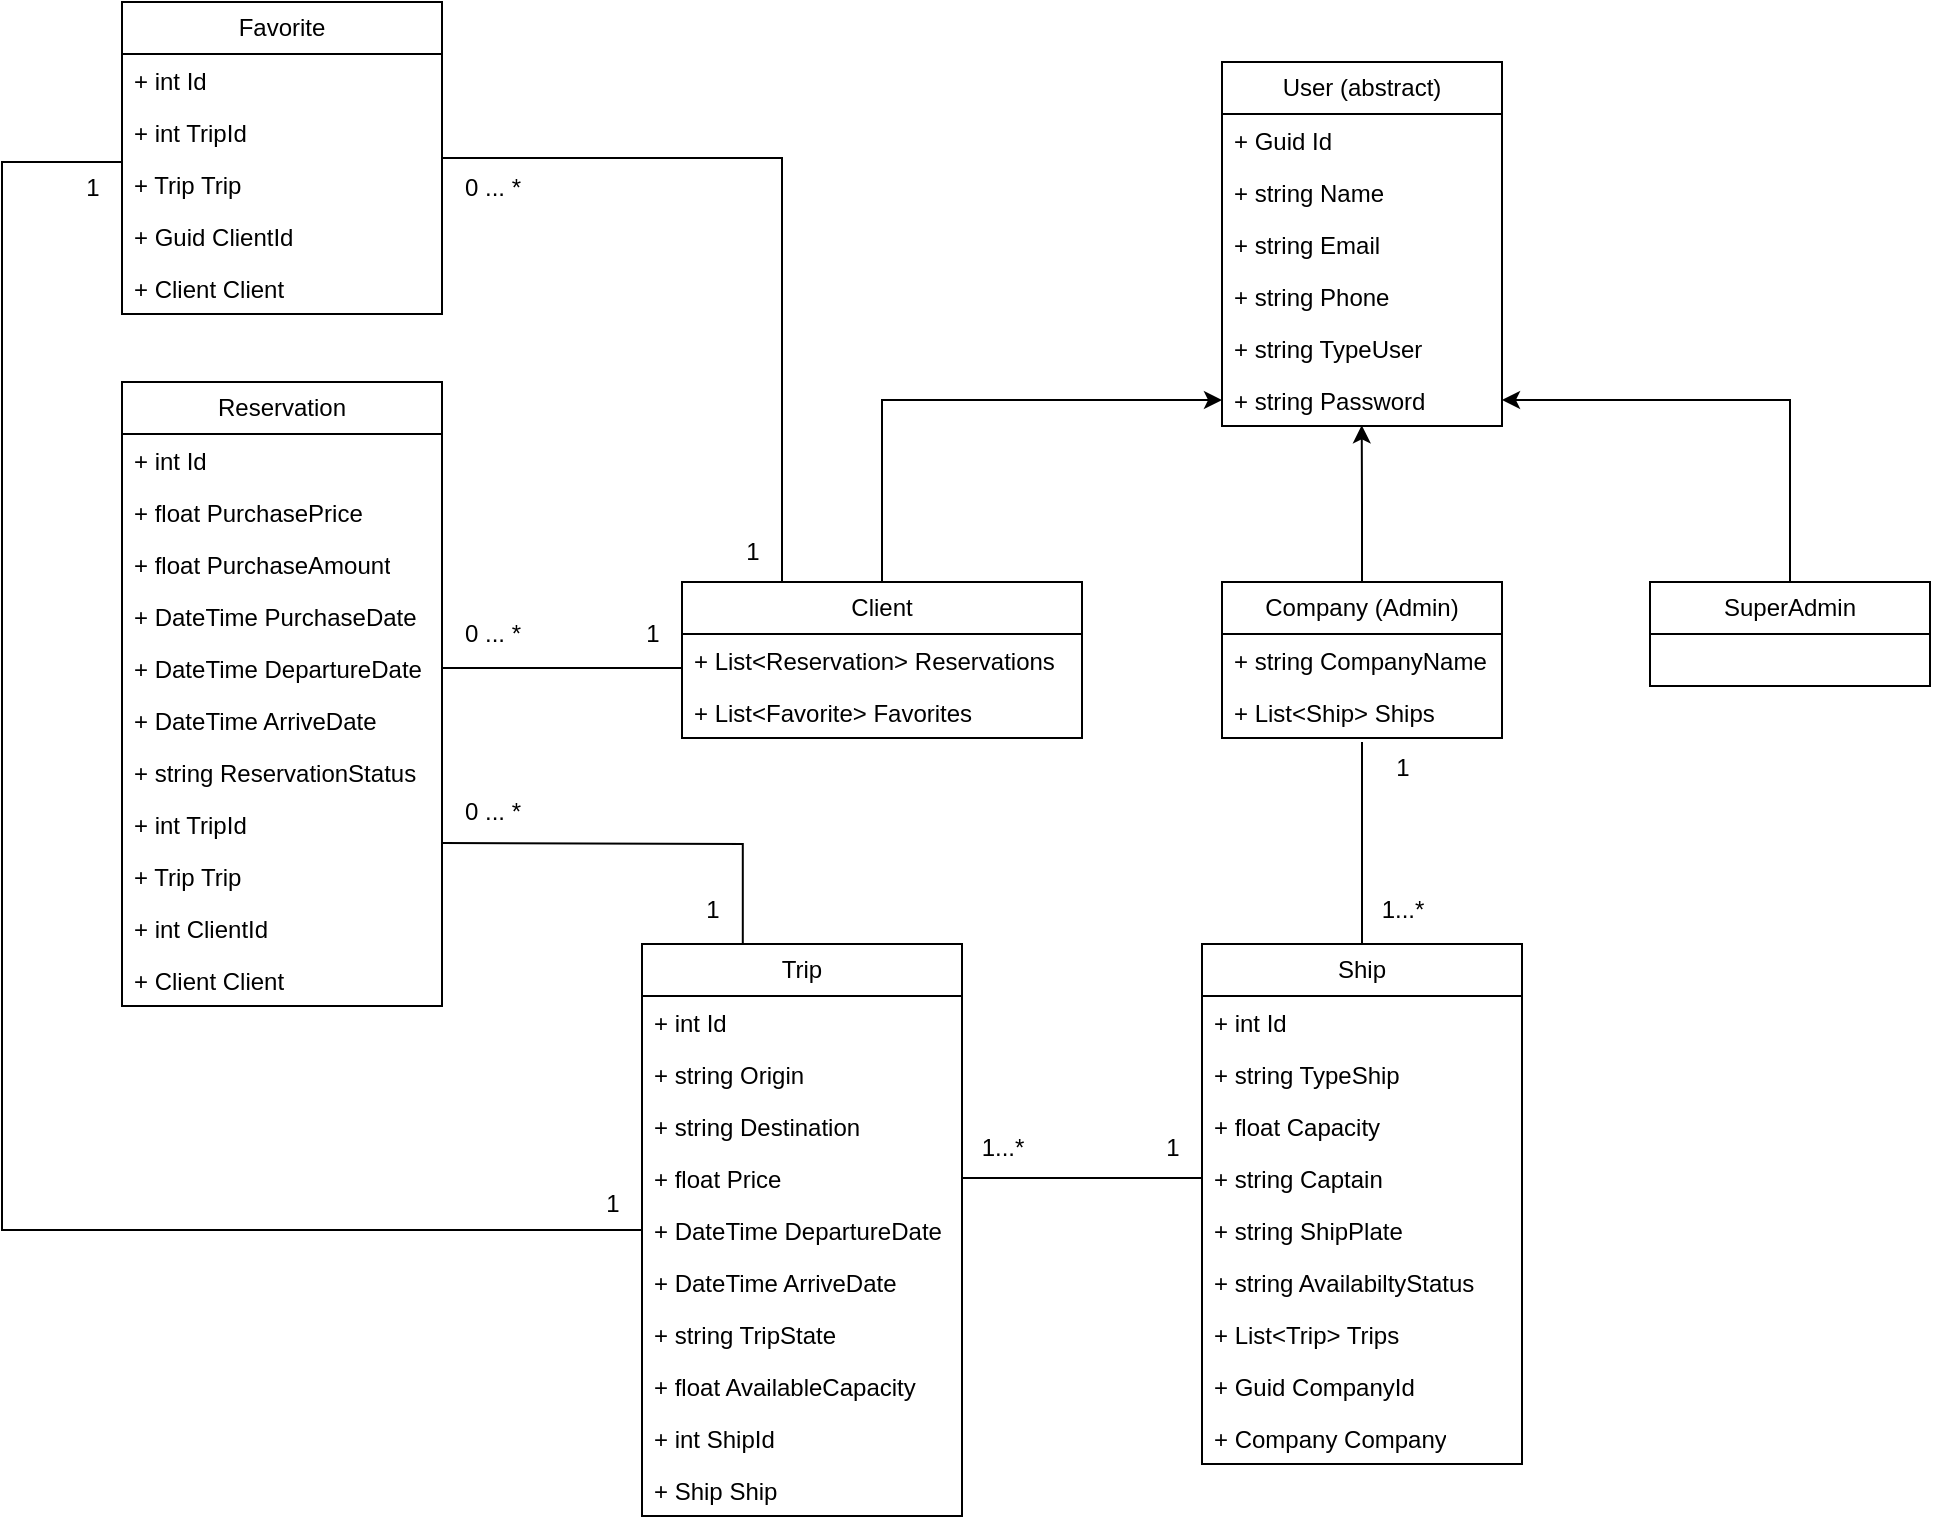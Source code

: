 <mxfile version="24.7.17">
  <diagram name="Página-1" id="N4IKJIqOjI-cZhg3PSif">
    <mxGraphModel dx="2420" dy="3205" grid="1" gridSize="10" guides="1" tooltips="1" connect="1" arrows="1" fold="1" page="1" pageScale="1" pageWidth="827" pageHeight="1169" math="0" shadow="0">
      <root>
        <mxCell id="0" />
        <mxCell id="1" parent="0" />
        <mxCell id="id0qtgu71uKtka2h6yny-2" value="User (abstract)" style="swimlane;fontStyle=0;childLayout=stackLayout;horizontal=1;startSize=26;fillColor=none;horizontalStack=0;resizeParent=1;resizeParentMax=0;resizeLast=0;collapsible=1;marginBottom=0;whiteSpace=wrap;html=1;" vertex="1" parent="1">
          <mxGeometry x="130" y="-2120" width="140" height="182" as="geometry" />
        </mxCell>
        <mxCell id="id0qtgu71uKtka2h6yny-3" value="+ Guid Id" style="text;strokeColor=none;fillColor=none;align=left;verticalAlign=top;spacingLeft=4;spacingRight=4;overflow=hidden;rotatable=0;points=[[0,0.5],[1,0.5]];portConstraint=eastwest;whiteSpace=wrap;html=1;" vertex="1" parent="id0qtgu71uKtka2h6yny-2">
          <mxGeometry y="26" width="140" height="26" as="geometry" />
        </mxCell>
        <mxCell id="id0qtgu71uKtka2h6yny-4" value="+ string Name" style="text;strokeColor=none;fillColor=none;align=left;verticalAlign=top;spacingLeft=4;spacingRight=4;overflow=hidden;rotatable=0;points=[[0,0.5],[1,0.5]];portConstraint=eastwest;whiteSpace=wrap;html=1;" vertex="1" parent="id0qtgu71uKtka2h6yny-2">
          <mxGeometry y="52" width="140" height="26" as="geometry" />
        </mxCell>
        <mxCell id="id0qtgu71uKtka2h6yny-5" value="+ string Email" style="text;strokeColor=none;fillColor=none;align=left;verticalAlign=top;spacingLeft=4;spacingRight=4;overflow=hidden;rotatable=0;points=[[0,0.5],[1,0.5]];portConstraint=eastwest;whiteSpace=wrap;html=1;" vertex="1" parent="id0qtgu71uKtka2h6yny-2">
          <mxGeometry y="78" width="140" height="26" as="geometry" />
        </mxCell>
        <mxCell id="id0qtgu71uKtka2h6yny-6" value="+ string Phone" style="text;strokeColor=none;fillColor=none;align=left;verticalAlign=top;spacingLeft=4;spacingRight=4;overflow=hidden;rotatable=0;points=[[0,0.5],[1,0.5]];portConstraint=eastwest;whiteSpace=wrap;html=1;" vertex="1" parent="id0qtgu71uKtka2h6yny-2">
          <mxGeometry y="104" width="140" height="26" as="geometry" />
        </mxCell>
        <mxCell id="id0qtgu71uKtka2h6yny-7" value="+ string TypeUser" style="text;strokeColor=none;fillColor=none;align=left;verticalAlign=top;spacingLeft=4;spacingRight=4;overflow=hidden;rotatable=0;points=[[0,0.5],[1,0.5]];portConstraint=eastwest;whiteSpace=wrap;html=1;" vertex="1" parent="id0qtgu71uKtka2h6yny-2">
          <mxGeometry y="130" width="140" height="26" as="geometry" />
        </mxCell>
        <mxCell id="id0qtgu71uKtka2h6yny-8" value="+ string Password" style="text;strokeColor=none;fillColor=none;align=left;verticalAlign=top;spacingLeft=4;spacingRight=4;overflow=hidden;rotatable=0;points=[[0,0.5],[1,0.5]];portConstraint=eastwest;whiteSpace=wrap;html=1;" vertex="1" parent="id0qtgu71uKtka2h6yny-2">
          <mxGeometry y="156" width="140" height="26" as="geometry" />
        </mxCell>
        <mxCell id="id0qtgu71uKtka2h6yny-9" value="Company (Admin)" style="swimlane;fontStyle=0;childLayout=stackLayout;horizontal=1;startSize=26;fillColor=none;horizontalStack=0;resizeParent=1;resizeParentMax=0;resizeLast=0;collapsible=1;marginBottom=0;whiteSpace=wrap;html=1;" vertex="1" parent="1">
          <mxGeometry x="130" y="-1860" width="140" height="78" as="geometry" />
        </mxCell>
        <mxCell id="id0qtgu71uKtka2h6yny-11" value="+ string CompanyName" style="text;strokeColor=none;fillColor=none;align=left;verticalAlign=top;spacingLeft=4;spacingRight=4;overflow=hidden;rotatable=0;points=[[0,0.5],[1,0.5]];portConstraint=eastwest;whiteSpace=wrap;html=1;" vertex="1" parent="id0qtgu71uKtka2h6yny-9">
          <mxGeometry y="26" width="140" height="26" as="geometry" />
        </mxCell>
        <mxCell id="id0qtgu71uKtka2h6yny-12" value="+ List&amp;lt;Ship&amp;gt; Ships" style="text;strokeColor=none;fillColor=none;align=left;verticalAlign=top;spacingLeft=4;spacingRight=4;overflow=hidden;rotatable=0;points=[[0,0.5],[1,0.5]];portConstraint=eastwest;whiteSpace=wrap;html=1;" vertex="1" parent="id0qtgu71uKtka2h6yny-9">
          <mxGeometry y="52" width="140" height="26" as="geometry" />
        </mxCell>
        <mxCell id="id0qtgu71uKtka2h6yny-16" style="edgeStyle=orthogonalEdgeStyle;rounded=0;orthogonalLoop=1;jettySize=auto;html=1;entryX=0.499;entryY=0.987;entryDx=0;entryDy=0;entryPerimeter=0;" edge="1" parent="1" source="id0qtgu71uKtka2h6yny-9" target="id0qtgu71uKtka2h6yny-8">
          <mxGeometry relative="1" as="geometry" />
        </mxCell>
        <mxCell id="id0qtgu71uKtka2h6yny-20" style="edgeStyle=orthogonalEdgeStyle;rounded=0;orthogonalLoop=1;jettySize=auto;html=1;entryX=0;entryY=0.5;entryDx=0;entryDy=0;" edge="1" parent="1" source="id0qtgu71uKtka2h6yny-17" target="id0qtgu71uKtka2h6yny-8">
          <mxGeometry relative="1" as="geometry" />
        </mxCell>
        <mxCell id="id0qtgu71uKtka2h6yny-17" value="Client" style="swimlane;fontStyle=0;childLayout=stackLayout;horizontal=1;startSize=26;fillColor=none;horizontalStack=0;resizeParent=1;resizeParentMax=0;resizeLast=0;collapsible=1;marginBottom=0;whiteSpace=wrap;html=1;" vertex="1" parent="1">
          <mxGeometry x="-140" y="-1860" width="200" height="78" as="geometry" />
        </mxCell>
        <mxCell id="id0qtgu71uKtka2h6yny-18" value="+ List&amp;lt;Reservation&amp;gt; Reservations" style="text;strokeColor=none;fillColor=none;align=left;verticalAlign=top;spacingLeft=4;spacingRight=4;overflow=hidden;rotatable=0;points=[[0,0.5],[1,0.5]];portConstraint=eastwest;whiteSpace=wrap;html=1;" vertex="1" parent="id0qtgu71uKtka2h6yny-17">
          <mxGeometry y="26" width="200" height="26" as="geometry" />
        </mxCell>
        <mxCell id="id0qtgu71uKtka2h6yny-19" value="+ List&amp;lt;Favorite&amp;gt; Favorites" style="text;strokeColor=none;fillColor=none;align=left;verticalAlign=top;spacingLeft=4;spacingRight=4;overflow=hidden;rotatable=0;points=[[0,0.5],[1,0.5]];portConstraint=eastwest;whiteSpace=wrap;html=1;" vertex="1" parent="id0qtgu71uKtka2h6yny-17">
          <mxGeometry y="52" width="200" height="26" as="geometry" />
        </mxCell>
        <mxCell id="id0qtgu71uKtka2h6yny-24" style="edgeStyle=orthogonalEdgeStyle;rounded=0;orthogonalLoop=1;jettySize=auto;html=1;" edge="1" parent="1" source="id0qtgu71uKtka2h6yny-21" target="id0qtgu71uKtka2h6yny-8">
          <mxGeometry relative="1" as="geometry" />
        </mxCell>
        <mxCell id="id0qtgu71uKtka2h6yny-21" value="SuperAdmin" style="swimlane;fontStyle=0;childLayout=stackLayout;horizontal=1;startSize=26;fillColor=none;horizontalStack=0;resizeParent=1;resizeParentMax=0;resizeLast=0;collapsible=1;marginBottom=0;whiteSpace=wrap;html=1;" vertex="1" parent="1">
          <mxGeometry x="344" y="-1860" width="140" height="52" as="geometry" />
        </mxCell>
        <mxCell id="id0qtgu71uKtka2h6yny-35" style="edgeStyle=orthogonalEdgeStyle;rounded=1;orthogonalLoop=1;jettySize=auto;html=1;curved=0;strokeColor=default;endArrow=none;endFill=0;" edge="1" parent="1" source="id0qtgu71uKtka2h6yny-25">
          <mxGeometry relative="1" as="geometry">
            <mxPoint x="200" y="-1780" as="targetPoint" />
          </mxGeometry>
        </mxCell>
        <mxCell id="id0qtgu71uKtka2h6yny-25" value="Ship" style="swimlane;fontStyle=0;childLayout=stackLayout;horizontal=1;startSize=26;fillColor=none;horizontalStack=0;resizeParent=1;resizeParentMax=0;resizeLast=0;collapsible=1;marginBottom=0;whiteSpace=wrap;html=1;" vertex="1" parent="1">
          <mxGeometry x="120" y="-1679" width="160" height="260" as="geometry" />
        </mxCell>
        <mxCell id="id0qtgu71uKtka2h6yny-26" value="+ int Id" style="text;strokeColor=none;fillColor=none;align=left;verticalAlign=top;spacingLeft=4;spacingRight=4;overflow=hidden;rotatable=0;points=[[0,0.5],[1,0.5]];portConstraint=eastwest;whiteSpace=wrap;html=1;" vertex="1" parent="id0qtgu71uKtka2h6yny-25">
          <mxGeometry y="26" width="160" height="26" as="geometry" />
        </mxCell>
        <mxCell id="id0qtgu71uKtka2h6yny-27" value="+ string TypeShip" style="text;strokeColor=none;fillColor=none;align=left;verticalAlign=top;spacingLeft=4;spacingRight=4;overflow=hidden;rotatable=0;points=[[0,0.5],[1,0.5]];portConstraint=eastwest;whiteSpace=wrap;html=1;" vertex="1" parent="id0qtgu71uKtka2h6yny-25">
          <mxGeometry y="52" width="160" height="26" as="geometry" />
        </mxCell>
        <mxCell id="id0qtgu71uKtka2h6yny-28" value="+ float Capacity" style="text;strokeColor=none;fillColor=none;align=left;verticalAlign=top;spacingLeft=4;spacingRight=4;overflow=hidden;rotatable=0;points=[[0,0.5],[1,0.5]];portConstraint=eastwest;whiteSpace=wrap;html=1;" vertex="1" parent="id0qtgu71uKtka2h6yny-25">
          <mxGeometry y="78" width="160" height="26" as="geometry" />
        </mxCell>
        <mxCell id="id0qtgu71uKtka2h6yny-29" value="+ string Captain" style="text;strokeColor=none;fillColor=none;align=left;verticalAlign=top;spacingLeft=4;spacingRight=4;overflow=hidden;rotatable=0;points=[[0,0.5],[1,0.5]];portConstraint=eastwest;whiteSpace=wrap;html=1;" vertex="1" parent="id0qtgu71uKtka2h6yny-25">
          <mxGeometry y="104" width="160" height="26" as="geometry" />
        </mxCell>
        <mxCell id="id0qtgu71uKtka2h6yny-30" value="+ string ShipPlate" style="text;strokeColor=none;fillColor=none;align=left;verticalAlign=top;spacingLeft=4;spacingRight=4;overflow=hidden;rotatable=0;points=[[0,0.5],[1,0.5]];portConstraint=eastwest;whiteSpace=wrap;html=1;" vertex="1" parent="id0qtgu71uKtka2h6yny-25">
          <mxGeometry y="130" width="160" height="26" as="geometry" />
        </mxCell>
        <mxCell id="id0qtgu71uKtka2h6yny-31" value="+ string AvailabiltyStatus" style="text;strokeColor=none;fillColor=none;align=left;verticalAlign=top;spacingLeft=4;spacingRight=4;overflow=hidden;rotatable=0;points=[[0,0.5],[1,0.5]];portConstraint=eastwest;whiteSpace=wrap;html=1;" vertex="1" parent="id0qtgu71uKtka2h6yny-25">
          <mxGeometry y="156" width="160" height="26" as="geometry" />
        </mxCell>
        <mxCell id="id0qtgu71uKtka2h6yny-32" value="+ List&amp;lt;Trip&amp;gt; Trips" style="text;strokeColor=none;fillColor=none;align=left;verticalAlign=top;spacingLeft=4;spacingRight=4;overflow=hidden;rotatable=0;points=[[0,0.5],[1,0.5]];portConstraint=eastwest;whiteSpace=wrap;html=1;" vertex="1" parent="id0qtgu71uKtka2h6yny-25">
          <mxGeometry y="182" width="160" height="26" as="geometry" />
        </mxCell>
        <mxCell id="id0qtgu71uKtka2h6yny-33" value="+ Guid CompanyId" style="text;strokeColor=none;fillColor=none;align=left;verticalAlign=top;spacingLeft=4;spacingRight=4;overflow=hidden;rotatable=0;points=[[0,0.5],[1,0.5]];portConstraint=eastwest;whiteSpace=wrap;html=1;" vertex="1" parent="id0qtgu71uKtka2h6yny-25">
          <mxGeometry y="208" width="160" height="26" as="geometry" />
        </mxCell>
        <mxCell id="id0qtgu71uKtka2h6yny-34" value="+ Company Company" style="text;strokeColor=none;fillColor=none;align=left;verticalAlign=top;spacingLeft=4;spacingRight=4;overflow=hidden;rotatable=0;points=[[0,0.5],[1,0.5]];portConstraint=eastwest;whiteSpace=wrap;html=1;" vertex="1" parent="id0qtgu71uKtka2h6yny-25">
          <mxGeometry y="234" width="160" height="26" as="geometry" />
        </mxCell>
        <mxCell id="id0qtgu71uKtka2h6yny-37" value="1...*" style="text;html=1;align=center;verticalAlign=middle;resizable=0;points=[];autosize=1;strokeColor=none;fillColor=none;" vertex="1" parent="1">
          <mxGeometry x="200" y="-1711" width="40" height="30" as="geometry" />
        </mxCell>
        <mxCell id="id0qtgu71uKtka2h6yny-38" value="1" style="text;html=1;align=center;verticalAlign=middle;resizable=0;points=[];autosize=1;strokeColor=none;fillColor=none;" vertex="1" parent="1">
          <mxGeometry x="205" y="-1782" width="30" height="30" as="geometry" />
        </mxCell>
        <mxCell id="id0qtgu71uKtka2h6yny-94" style="edgeStyle=orthogonalEdgeStyle;rounded=0;orthogonalLoop=1;jettySize=auto;html=1;entryX=0;entryY=0.692;entryDx=0;entryDy=0;entryPerimeter=0;endArrow=none;endFill=0;" edge="1" parent="1" source="id0qtgu71uKtka2h6yny-39" target="id0qtgu71uKtka2h6yny-78">
          <mxGeometry relative="1" as="geometry">
            <mxPoint x="-430" y="-2080" as="targetPoint" />
            <Array as="points">
              <mxPoint x="-480" y="-1536" />
              <mxPoint x="-480" y="-2070" />
              <mxPoint x="-420" y="-2070" />
            </Array>
          </mxGeometry>
        </mxCell>
        <mxCell id="id0qtgu71uKtka2h6yny-39" value="Trip" style="swimlane;fontStyle=0;childLayout=stackLayout;horizontal=1;startSize=26;fillColor=none;horizontalStack=0;resizeParent=1;resizeParentMax=0;resizeLast=0;collapsible=1;marginBottom=0;whiteSpace=wrap;html=1;" vertex="1" parent="1">
          <mxGeometry x="-160" y="-1679" width="160" height="286" as="geometry" />
        </mxCell>
        <mxCell id="id0qtgu71uKtka2h6yny-40" value="+ int Id" style="text;strokeColor=none;fillColor=none;align=left;verticalAlign=top;spacingLeft=4;spacingRight=4;overflow=hidden;rotatable=0;points=[[0,0.5],[1,0.5]];portConstraint=eastwest;whiteSpace=wrap;html=1;" vertex="1" parent="id0qtgu71uKtka2h6yny-39">
          <mxGeometry y="26" width="160" height="26" as="geometry" />
        </mxCell>
        <mxCell id="id0qtgu71uKtka2h6yny-41" value="+ string Origin" style="text;strokeColor=none;fillColor=none;align=left;verticalAlign=top;spacingLeft=4;spacingRight=4;overflow=hidden;rotatable=0;points=[[0,0.5],[1,0.5]];portConstraint=eastwest;whiteSpace=wrap;html=1;" vertex="1" parent="id0qtgu71uKtka2h6yny-39">
          <mxGeometry y="52" width="160" height="26" as="geometry" />
        </mxCell>
        <mxCell id="id0qtgu71uKtka2h6yny-43" value="+ string Destination" style="text;strokeColor=none;fillColor=none;align=left;verticalAlign=top;spacingLeft=4;spacingRight=4;overflow=hidden;rotatable=0;points=[[0,0.5],[1,0.5]];portConstraint=eastwest;whiteSpace=wrap;html=1;" vertex="1" parent="id0qtgu71uKtka2h6yny-39">
          <mxGeometry y="78" width="160" height="26" as="geometry" />
        </mxCell>
        <mxCell id="id0qtgu71uKtka2h6yny-44" value="+ float Price" style="text;strokeColor=none;fillColor=none;align=left;verticalAlign=top;spacingLeft=4;spacingRight=4;overflow=hidden;rotatable=0;points=[[0,0.5],[1,0.5]];portConstraint=eastwest;whiteSpace=wrap;html=1;" vertex="1" parent="id0qtgu71uKtka2h6yny-39">
          <mxGeometry y="104" width="160" height="26" as="geometry" />
        </mxCell>
        <mxCell id="id0qtgu71uKtka2h6yny-45" value="+ DateTime DepartureDate" style="text;strokeColor=none;fillColor=none;align=left;verticalAlign=top;spacingLeft=4;spacingRight=4;overflow=hidden;rotatable=0;points=[[0,0.5],[1,0.5]];portConstraint=eastwest;whiteSpace=wrap;html=1;" vertex="1" parent="id0qtgu71uKtka2h6yny-39">
          <mxGeometry y="130" width="160" height="26" as="geometry" />
        </mxCell>
        <mxCell id="id0qtgu71uKtka2h6yny-46" value="+ DateTime ArriveDate" style="text;strokeColor=none;fillColor=none;align=left;verticalAlign=top;spacingLeft=4;spacingRight=4;overflow=hidden;rotatable=0;points=[[0,0.5],[1,0.5]];portConstraint=eastwest;whiteSpace=wrap;html=1;" vertex="1" parent="id0qtgu71uKtka2h6yny-39">
          <mxGeometry y="156" width="160" height="26" as="geometry" />
        </mxCell>
        <mxCell id="id0qtgu71uKtka2h6yny-47" value="+ string TripState" style="text;strokeColor=none;fillColor=none;align=left;verticalAlign=top;spacingLeft=4;spacingRight=4;overflow=hidden;rotatable=0;points=[[0,0.5],[1,0.5]];portConstraint=eastwest;whiteSpace=wrap;html=1;" vertex="1" parent="id0qtgu71uKtka2h6yny-39">
          <mxGeometry y="182" width="160" height="26" as="geometry" />
        </mxCell>
        <mxCell id="id0qtgu71uKtka2h6yny-48" value="+ float AvailableCapacity" style="text;strokeColor=none;fillColor=none;align=left;verticalAlign=top;spacingLeft=4;spacingRight=4;overflow=hidden;rotatable=0;points=[[0,0.5],[1,0.5]];portConstraint=eastwest;whiteSpace=wrap;html=1;" vertex="1" parent="id0qtgu71uKtka2h6yny-39">
          <mxGeometry y="208" width="160" height="26" as="geometry" />
        </mxCell>
        <mxCell id="id0qtgu71uKtka2h6yny-55" value="+ int ShipId" style="text;strokeColor=none;fillColor=none;align=left;verticalAlign=top;spacingLeft=4;spacingRight=4;overflow=hidden;rotatable=0;points=[[0,0.5],[1,0.5]];portConstraint=eastwest;whiteSpace=wrap;html=1;" vertex="1" parent="id0qtgu71uKtka2h6yny-39">
          <mxGeometry y="234" width="160" height="26" as="geometry" />
        </mxCell>
        <mxCell id="id0qtgu71uKtka2h6yny-56" value="+ Ship Ship" style="text;strokeColor=none;fillColor=none;align=left;verticalAlign=top;spacingLeft=4;spacingRight=4;overflow=hidden;rotatable=0;points=[[0,0.5],[1,0.5]];portConstraint=eastwest;whiteSpace=wrap;html=1;" vertex="1" parent="id0qtgu71uKtka2h6yny-39">
          <mxGeometry y="260" width="160" height="26" as="geometry" />
        </mxCell>
        <mxCell id="id0qtgu71uKtka2h6yny-50" style="edgeStyle=orthogonalEdgeStyle;rounded=0;orthogonalLoop=1;jettySize=auto;html=1;endArrow=none;endFill=0;" edge="1" parent="1" source="id0qtgu71uKtka2h6yny-29" target="id0qtgu71uKtka2h6yny-44">
          <mxGeometry relative="1" as="geometry" />
        </mxCell>
        <mxCell id="id0qtgu71uKtka2h6yny-51" value="1...*" style="text;html=1;align=center;verticalAlign=middle;resizable=0;points=[];autosize=1;strokeColor=none;fillColor=none;" vertex="1" parent="1">
          <mxGeometry y="-1592" width="40" height="30" as="geometry" />
        </mxCell>
        <mxCell id="id0qtgu71uKtka2h6yny-52" value="1" style="text;html=1;align=center;verticalAlign=middle;resizable=0;points=[];autosize=1;strokeColor=none;fillColor=none;" vertex="1" parent="1">
          <mxGeometry x="90" y="-1592" width="30" height="30" as="geometry" />
        </mxCell>
        <mxCell id="id0qtgu71uKtka2h6yny-57" value="Reservation" style="swimlane;fontStyle=0;childLayout=stackLayout;horizontal=1;startSize=26;fillColor=none;horizontalStack=0;resizeParent=1;resizeParentMax=0;resizeLast=0;collapsible=1;marginBottom=0;whiteSpace=wrap;html=1;" vertex="1" parent="1">
          <mxGeometry x="-420" y="-1960" width="160" height="312" as="geometry" />
        </mxCell>
        <mxCell id="id0qtgu71uKtka2h6yny-58" value="+ int Id" style="text;strokeColor=none;fillColor=none;align=left;verticalAlign=top;spacingLeft=4;spacingRight=4;overflow=hidden;rotatable=0;points=[[0,0.5],[1,0.5]];portConstraint=eastwest;whiteSpace=wrap;html=1;" vertex="1" parent="id0qtgu71uKtka2h6yny-57">
          <mxGeometry y="26" width="160" height="26" as="geometry" />
        </mxCell>
        <mxCell id="id0qtgu71uKtka2h6yny-59" value="+ float PurchasePrice" style="text;strokeColor=none;fillColor=none;align=left;verticalAlign=top;spacingLeft=4;spacingRight=4;overflow=hidden;rotatable=0;points=[[0,0.5],[1,0.5]];portConstraint=eastwest;whiteSpace=wrap;html=1;" vertex="1" parent="id0qtgu71uKtka2h6yny-57">
          <mxGeometry y="52" width="160" height="26" as="geometry" />
        </mxCell>
        <mxCell id="id0qtgu71uKtka2h6yny-60" value="+ float PurchaseAmount" style="text;strokeColor=none;fillColor=none;align=left;verticalAlign=top;spacingLeft=4;spacingRight=4;overflow=hidden;rotatable=0;points=[[0,0.5],[1,0.5]];portConstraint=eastwest;whiteSpace=wrap;html=1;" vertex="1" parent="id0qtgu71uKtka2h6yny-57">
          <mxGeometry y="78" width="160" height="26" as="geometry" />
        </mxCell>
        <mxCell id="id0qtgu71uKtka2h6yny-62" value="+ DateTime PurchaseDate" style="text;strokeColor=none;fillColor=none;align=left;verticalAlign=top;spacingLeft=4;spacingRight=4;overflow=hidden;rotatable=0;points=[[0,0.5],[1,0.5]];portConstraint=eastwest;whiteSpace=wrap;html=1;" vertex="1" parent="id0qtgu71uKtka2h6yny-57">
          <mxGeometry y="104" width="160" height="26" as="geometry" />
        </mxCell>
        <mxCell id="id0qtgu71uKtka2h6yny-63" value="+ DateTime DepartureDate" style="text;strokeColor=none;fillColor=none;align=left;verticalAlign=top;spacingLeft=4;spacingRight=4;overflow=hidden;rotatable=0;points=[[0,0.5],[1,0.5]];portConstraint=eastwest;whiteSpace=wrap;html=1;" vertex="1" parent="id0qtgu71uKtka2h6yny-57">
          <mxGeometry y="130" width="160" height="26" as="geometry" />
        </mxCell>
        <mxCell id="id0qtgu71uKtka2h6yny-64" value="+ DateTime ArriveDate" style="text;strokeColor=none;fillColor=none;align=left;verticalAlign=top;spacingLeft=4;spacingRight=4;overflow=hidden;rotatable=0;points=[[0,0.5],[1,0.5]];portConstraint=eastwest;whiteSpace=wrap;html=1;" vertex="1" parent="id0qtgu71uKtka2h6yny-57">
          <mxGeometry y="156" width="160" height="26" as="geometry" />
        </mxCell>
        <mxCell id="id0qtgu71uKtka2h6yny-65" value="+ string ReservationStatus" style="text;strokeColor=none;fillColor=none;align=left;verticalAlign=top;spacingLeft=4;spacingRight=4;overflow=hidden;rotatable=0;points=[[0,0.5],[1,0.5]];portConstraint=eastwest;whiteSpace=wrap;html=1;" vertex="1" parent="id0qtgu71uKtka2h6yny-57">
          <mxGeometry y="182" width="160" height="26" as="geometry" />
        </mxCell>
        <mxCell id="id0qtgu71uKtka2h6yny-66" value="+ int TripId" style="text;strokeColor=none;fillColor=none;align=left;verticalAlign=top;spacingLeft=4;spacingRight=4;overflow=hidden;rotatable=0;points=[[0,0.5],[1,0.5]];portConstraint=eastwest;whiteSpace=wrap;html=1;" vertex="1" parent="id0qtgu71uKtka2h6yny-57">
          <mxGeometry y="208" width="160" height="26" as="geometry" />
        </mxCell>
        <mxCell id="id0qtgu71uKtka2h6yny-67" value="+ Trip Trip" style="text;strokeColor=none;fillColor=none;align=left;verticalAlign=top;spacingLeft=4;spacingRight=4;overflow=hidden;rotatable=0;points=[[0,0.5],[1,0.5]];portConstraint=eastwest;whiteSpace=wrap;html=1;" vertex="1" parent="id0qtgu71uKtka2h6yny-57">
          <mxGeometry y="234" width="160" height="26" as="geometry" />
        </mxCell>
        <mxCell id="id0qtgu71uKtka2h6yny-68" value="+ int ClientId" style="text;strokeColor=none;fillColor=none;align=left;verticalAlign=top;spacingLeft=4;spacingRight=4;overflow=hidden;rotatable=0;points=[[0,0.5],[1,0.5]];portConstraint=eastwest;whiteSpace=wrap;html=1;" vertex="1" parent="id0qtgu71uKtka2h6yny-57">
          <mxGeometry y="260" width="160" height="26" as="geometry" />
        </mxCell>
        <mxCell id="id0qtgu71uKtka2h6yny-69" value="+ Client Client" style="text;strokeColor=none;fillColor=none;align=left;verticalAlign=top;spacingLeft=4;spacingRight=4;overflow=hidden;rotatable=0;points=[[0,0.5],[1,0.5]];portConstraint=eastwest;whiteSpace=wrap;html=1;" vertex="1" parent="id0qtgu71uKtka2h6yny-57">
          <mxGeometry y="286" width="160" height="26" as="geometry" />
        </mxCell>
        <mxCell id="id0qtgu71uKtka2h6yny-70" style="edgeStyle=orthogonalEdgeStyle;rounded=0;orthogonalLoop=1;jettySize=auto;html=1;entryX=0;entryY=0.654;entryDx=0;entryDy=0;entryPerimeter=0;endArrow=none;endFill=0;" edge="1" parent="1" source="id0qtgu71uKtka2h6yny-63" target="id0qtgu71uKtka2h6yny-18">
          <mxGeometry relative="1" as="geometry">
            <mxPoint x="-150.0" y="-1817" as="targetPoint" />
            <Array as="points" />
          </mxGeometry>
        </mxCell>
        <mxCell id="id0qtgu71uKtka2h6yny-71" value="0 ... *" style="text;html=1;align=center;verticalAlign=middle;resizable=0;points=[];autosize=1;strokeColor=none;fillColor=none;" vertex="1" parent="1">
          <mxGeometry x="-260" y="-1849" width="50" height="30" as="geometry" />
        </mxCell>
        <mxCell id="id0qtgu71uKtka2h6yny-72" value="1" style="text;html=1;align=center;verticalAlign=middle;resizable=0;points=[];autosize=1;strokeColor=none;fillColor=none;" vertex="1" parent="1">
          <mxGeometry x="-170" y="-1849" width="30" height="30" as="geometry" />
        </mxCell>
        <mxCell id="id0qtgu71uKtka2h6yny-73" style="edgeStyle=orthogonalEdgeStyle;rounded=0;orthogonalLoop=1;jettySize=auto;html=1;endArrow=none;endFill=0;entryX=0.315;entryY=-0.001;entryDx=0;entryDy=0;entryPerimeter=0;" edge="1" parent="1" target="id0qtgu71uKtka2h6yny-39">
          <mxGeometry relative="1" as="geometry">
            <mxPoint x="-110" y="-1696.5" as="targetPoint" />
            <mxPoint x="-260" y="-1729.5" as="sourcePoint" />
          </mxGeometry>
        </mxCell>
        <mxCell id="id0qtgu71uKtka2h6yny-74" value="0 ... *" style="text;html=1;align=center;verticalAlign=middle;resizable=0;points=[];autosize=1;strokeColor=none;fillColor=none;" vertex="1" parent="1">
          <mxGeometry x="-260" y="-1760" width="50" height="30" as="geometry" />
        </mxCell>
        <mxCell id="id0qtgu71uKtka2h6yny-75" value="1" style="text;html=1;align=center;verticalAlign=middle;resizable=0;points=[];autosize=1;strokeColor=none;fillColor=none;" vertex="1" parent="1">
          <mxGeometry x="-140" y="-1711" width="30" height="30" as="geometry" />
        </mxCell>
        <mxCell id="id0qtgu71uKtka2h6yny-89" style="edgeStyle=orthogonalEdgeStyle;rounded=0;orthogonalLoop=1;jettySize=auto;html=1;entryX=0.25;entryY=0;entryDx=0;entryDy=0;endArrow=none;endFill=0;" edge="1" parent="1" source="id0qtgu71uKtka2h6yny-76" target="id0qtgu71uKtka2h6yny-17">
          <mxGeometry relative="1" as="geometry" />
        </mxCell>
        <mxCell id="id0qtgu71uKtka2h6yny-76" value="Favorite" style="swimlane;fontStyle=0;childLayout=stackLayout;horizontal=1;startSize=26;fillColor=none;horizontalStack=0;resizeParent=1;resizeParentMax=0;resizeLast=0;collapsible=1;marginBottom=0;whiteSpace=wrap;html=1;" vertex="1" parent="1">
          <mxGeometry x="-420" y="-2150" width="160" height="156" as="geometry" />
        </mxCell>
        <mxCell id="id0qtgu71uKtka2h6yny-77" value="+ int Id" style="text;strokeColor=none;fillColor=none;align=left;verticalAlign=top;spacingLeft=4;spacingRight=4;overflow=hidden;rotatable=0;points=[[0,0.5],[1,0.5]];portConstraint=eastwest;whiteSpace=wrap;html=1;" vertex="1" parent="id0qtgu71uKtka2h6yny-76">
          <mxGeometry y="26" width="160" height="26" as="geometry" />
        </mxCell>
        <mxCell id="id0qtgu71uKtka2h6yny-78" value="+ int TripId" style="text;strokeColor=none;fillColor=none;align=left;verticalAlign=top;spacingLeft=4;spacingRight=4;overflow=hidden;rotatable=0;points=[[0,0.5],[1,0.5]];portConstraint=eastwest;whiteSpace=wrap;html=1;" vertex="1" parent="id0qtgu71uKtka2h6yny-76">
          <mxGeometry y="52" width="160" height="26" as="geometry" />
        </mxCell>
        <mxCell id="id0qtgu71uKtka2h6yny-79" value="+ Trip Trip" style="text;strokeColor=none;fillColor=none;align=left;verticalAlign=top;spacingLeft=4;spacingRight=4;overflow=hidden;rotatable=0;points=[[0,0.5],[1,0.5]];portConstraint=eastwest;whiteSpace=wrap;html=1;" vertex="1" parent="id0qtgu71uKtka2h6yny-76">
          <mxGeometry y="78" width="160" height="26" as="geometry" />
        </mxCell>
        <mxCell id="id0qtgu71uKtka2h6yny-80" value="+ Guid ClientId" style="text;strokeColor=none;fillColor=none;align=left;verticalAlign=top;spacingLeft=4;spacingRight=4;overflow=hidden;rotatable=0;points=[[0,0.5],[1,0.5]];portConstraint=eastwest;whiteSpace=wrap;html=1;" vertex="1" parent="id0qtgu71uKtka2h6yny-76">
          <mxGeometry y="104" width="160" height="26" as="geometry" />
        </mxCell>
        <mxCell id="id0qtgu71uKtka2h6yny-81" value="+ Client Client" style="text;strokeColor=none;fillColor=none;align=left;verticalAlign=top;spacingLeft=4;spacingRight=4;overflow=hidden;rotatable=0;points=[[0,0.5],[1,0.5]];portConstraint=eastwest;whiteSpace=wrap;html=1;" vertex="1" parent="id0qtgu71uKtka2h6yny-76">
          <mxGeometry y="130" width="160" height="26" as="geometry" />
        </mxCell>
        <mxCell id="id0qtgu71uKtka2h6yny-90" value="0 ... *" style="text;html=1;align=center;verticalAlign=middle;resizable=0;points=[];autosize=1;strokeColor=none;fillColor=none;" vertex="1" parent="1">
          <mxGeometry x="-260" y="-2072" width="50" height="30" as="geometry" />
        </mxCell>
        <mxCell id="id0qtgu71uKtka2h6yny-91" value="1" style="text;html=1;align=center;verticalAlign=middle;resizable=0;points=[];autosize=1;strokeColor=none;fillColor=none;" vertex="1" parent="1">
          <mxGeometry x="-120" y="-1890" width="30" height="30" as="geometry" />
        </mxCell>
        <mxCell id="id0qtgu71uKtka2h6yny-96" value="1" style="text;html=1;align=center;verticalAlign=middle;resizable=0;points=[];autosize=1;strokeColor=none;fillColor=none;" vertex="1" parent="1">
          <mxGeometry x="-450" y="-2072" width="30" height="30" as="geometry" />
        </mxCell>
        <mxCell id="id0qtgu71uKtka2h6yny-97" value="1" style="text;html=1;align=center;verticalAlign=middle;resizable=0;points=[];autosize=1;strokeColor=none;fillColor=none;" vertex="1" parent="1">
          <mxGeometry x="-190" y="-1564" width="30" height="30" as="geometry" />
        </mxCell>
      </root>
    </mxGraphModel>
  </diagram>
</mxfile>
